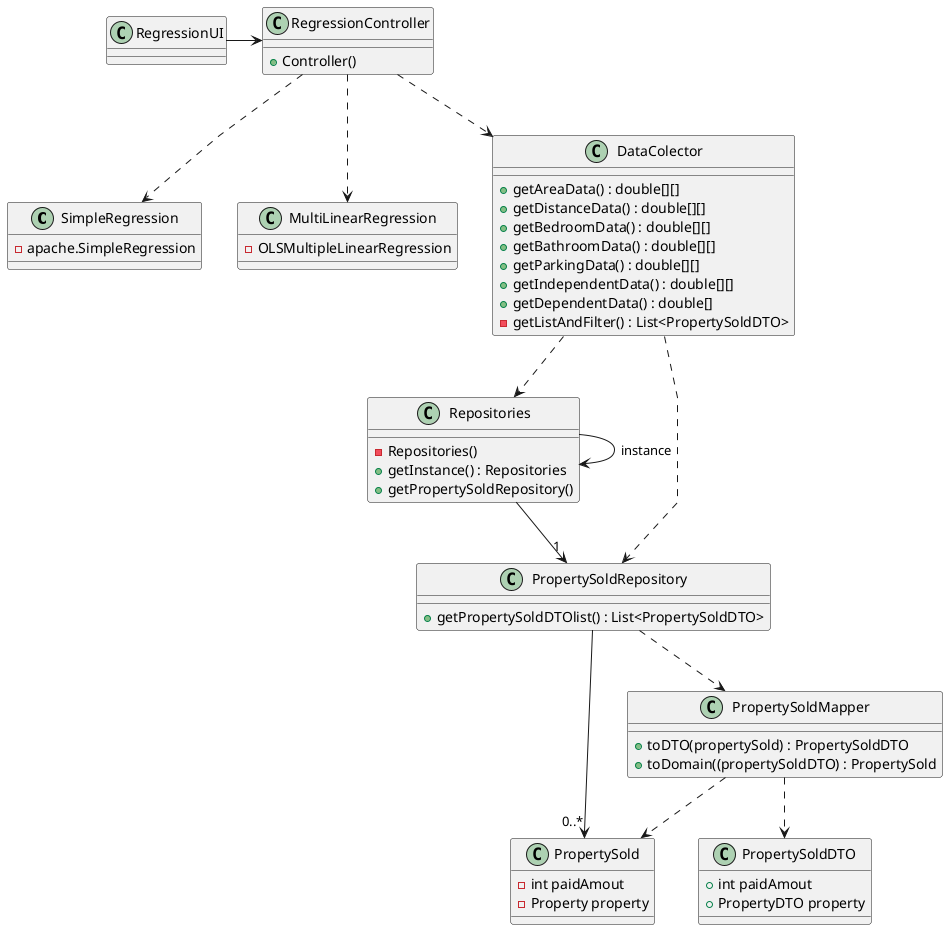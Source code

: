 @startuml
'skinparam monochrome true
skinparam packageStyle rectangle
skinparam shadowing false
skinparam linetype polyline
'skinparam linetype orto


'left to right direction


class SimpleRegression {
- apache.SimpleRegression
}

class MultiLinearRegression {
- OLSMultipleLinearRegression
}



class PropertySold {
- int paidAmout
- Property property
}


class Repositories {
    - Repositories()
    + getInstance() : Repositories
    + getPropertySoldRepository()
}

class RegressionController {
    + Controller()
}


class RegressionUI{
}


class PropertySoldMapper {
+ toDTO(propertySold) : PropertySoldDTO
+ toDomain((propertySoldDTO) : PropertySold
}

class PropertySoldDTO {
+ int paidAmout
+ PropertyDTO property
}

class PropertySoldRepository {
+ getPropertySoldDTOlist() : List<PropertySoldDTO>
}

class DataColector {
+ getAreaData() : double[][]
+ getDistanceData() : double[][]
+ getBedroomData() : double[][]
+ getBathroomData() : double[][]
+ getParkingData() : double[][]
+ getIndependentData() : double[][]
+ getDependentData() : double[]
- getListAndFilter() : List<PropertySoldDTO>
}

RegressionUI -> RegressionController
RegressionController ..> DataColector
RegressionController ..> SimpleRegression
RegressionController ..> MultiLinearRegression

DataColector ..> Repositories
DataColector ..> PropertySoldRepository


Repositories -> Repositories : instance
Repositories --> "1" PropertySoldRepository

PropertySoldRepository --> "0..*" PropertySold
PropertySoldRepository ..> PropertySoldMapper
PropertySoldMapper ..> PropertySold
PropertySoldMapper ..> PropertySoldDTO

@enduml